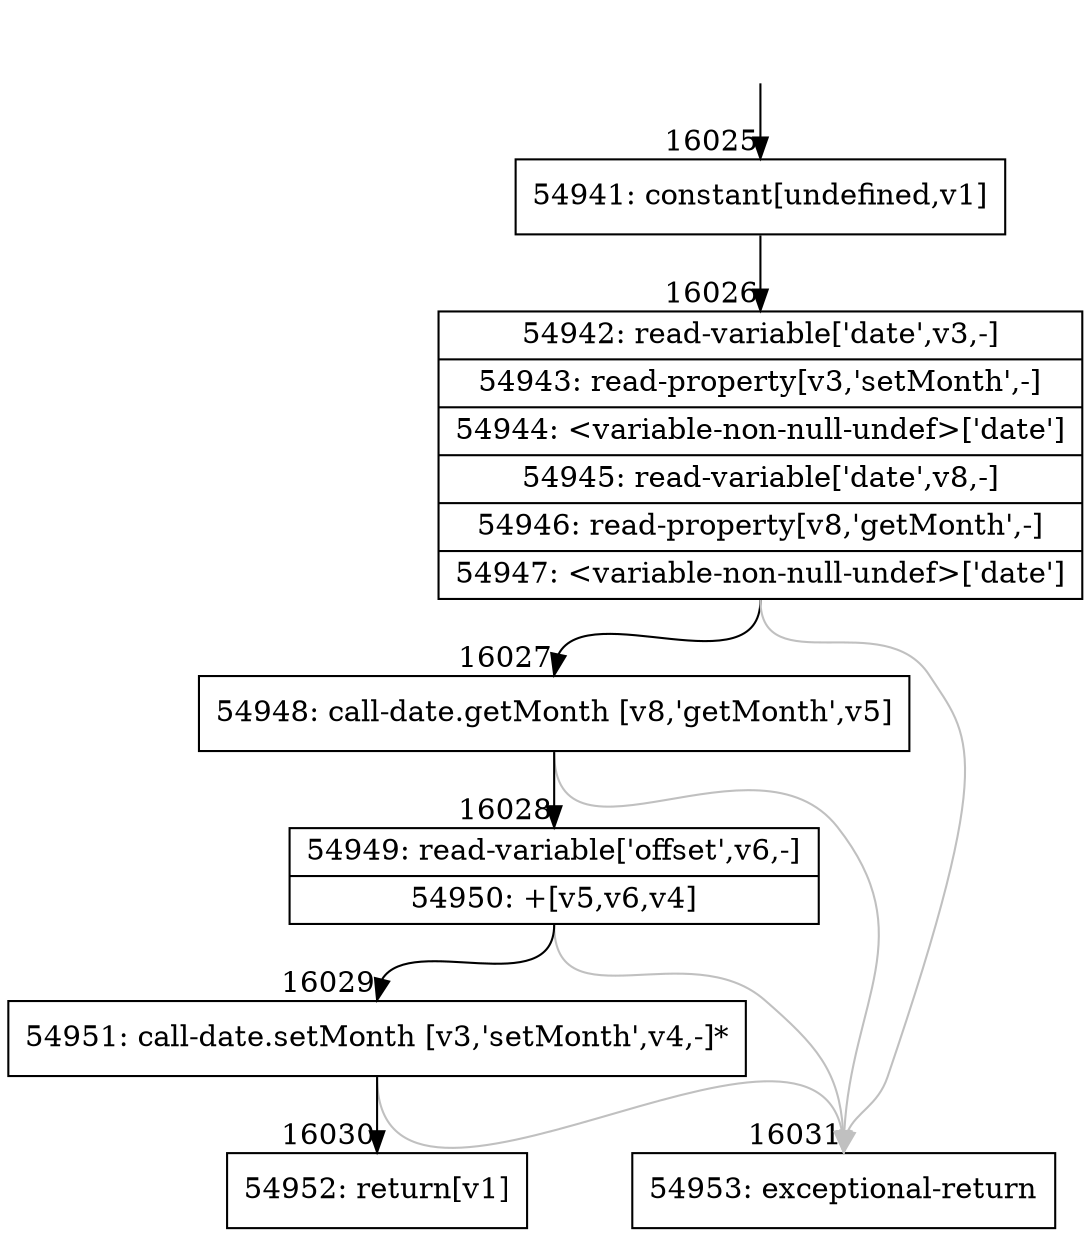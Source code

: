 digraph {
rankdir="TD"
BB_entry1471[shape=none,label=""];
BB_entry1471 -> BB16025 [tailport=s, headport=n, headlabel="    16025"]
BB16025 [shape=record label="{54941: constant[undefined,v1]}" ] 
BB16025 -> BB16026 [tailport=s, headport=n, headlabel="      16026"]
BB16026 [shape=record label="{54942: read-variable['date',v3,-]|54943: read-property[v3,'setMonth',-]|54944: \<variable-non-null-undef\>['date']|54945: read-variable['date',v8,-]|54946: read-property[v8,'getMonth',-]|54947: \<variable-non-null-undef\>['date']}" ] 
BB16026 -> BB16027 [tailport=s, headport=n, headlabel="      16027"]
BB16026 -> BB16031 [tailport=s, headport=n, color=gray, headlabel="      16031"]
BB16027 [shape=record label="{54948: call-date.getMonth [v8,'getMonth',v5]}" ] 
BB16027 -> BB16028 [tailport=s, headport=n, headlabel="      16028"]
BB16027 -> BB16031 [tailport=s, headport=n, color=gray]
BB16028 [shape=record label="{54949: read-variable['offset',v6,-]|54950: +[v5,v6,v4]}" ] 
BB16028 -> BB16029 [tailport=s, headport=n, headlabel="      16029"]
BB16028 -> BB16031 [tailport=s, headport=n, color=gray]
BB16029 [shape=record label="{54951: call-date.setMonth [v3,'setMonth',v4,-]*}" ] 
BB16029 -> BB16030 [tailport=s, headport=n, headlabel="      16030"]
BB16029 -> BB16031 [tailport=s, headport=n, color=gray]
BB16030 [shape=record label="{54952: return[v1]}" ] 
BB16031 [shape=record label="{54953: exceptional-return}" ] 
//#$~ 9373
}
